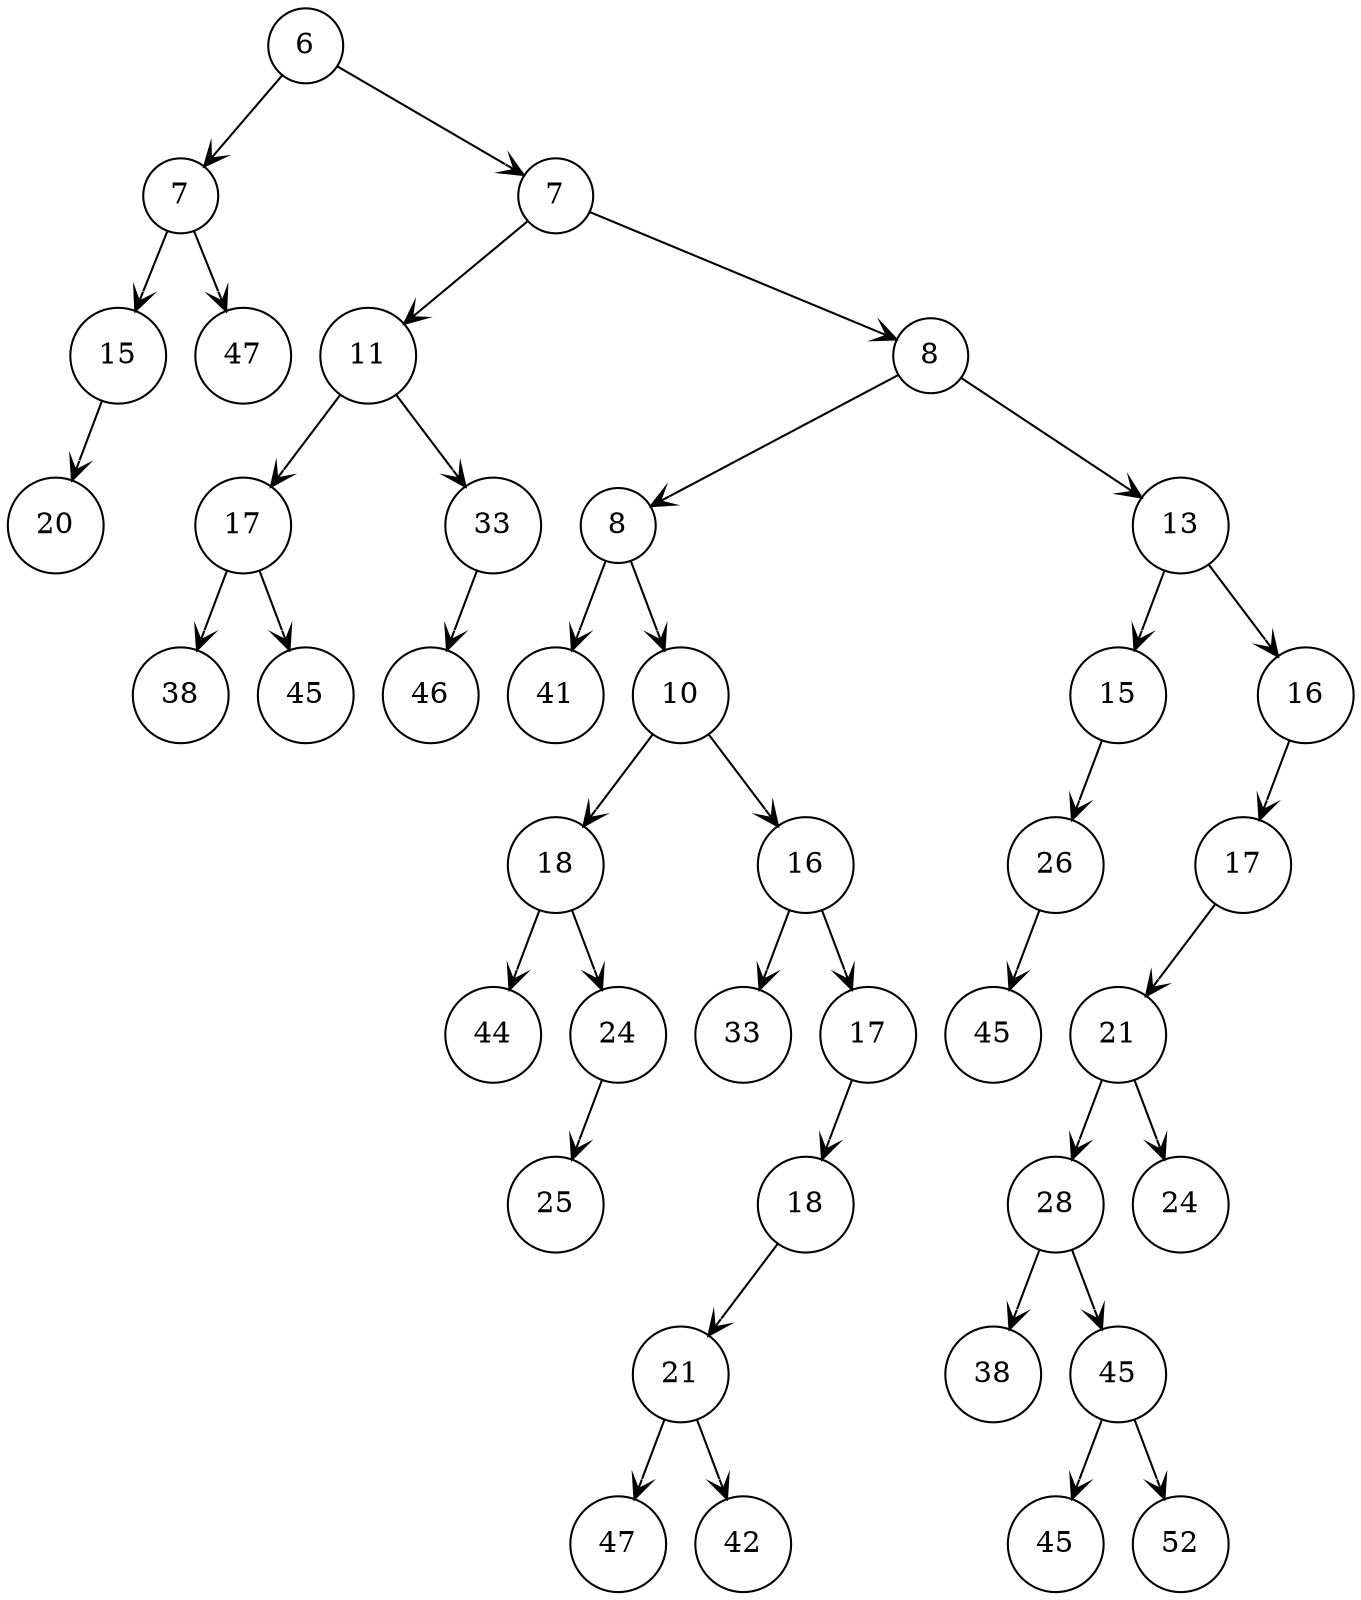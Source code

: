 digraph G {
    graph [nodesep=0.1]
    node [shape=circle]
    edge [arrowhead=vee]
    8423184[group=8423184]
    8422992 [group=8422992]
    8423184 [label="6"]
    8422992 [label="7"]
    8423184 -> 8422992
    8421504 [group=8421504]
    8422992 [label="7"]
    8421504 [label="15"]
    8422992 -> 8421504
    8421504 [label="15"]
    8422560 [label="20"]
    8421504 -> 8422560
    _8421504 [group=8421504, label="", width=0, style=invis]
    8421504 -> _8421504 [style=invis]
    _8422992 [group=8422992, label="", width=0, style=invis]
    8422992 -> _8422992 [style=invis]
    8422992 [label="7"]
    8422608 [label="47"]
    8422992 -> 8422608
    _8423184 [group=8423184, label="", width=0, style=invis]
    8423184 -> _8423184 [style=invis]
    8423136 [group=8423136]
    8423184 [label="6"]
    8423136 [label="7"]
    8423184 -> 8423136
    8422080 [group=8422080]
    8423136 [label="7"]
    8422080 [label="11"]
    8423136 -> 8422080
    8423376 [group=8423376]
    8422080 [label="11"]
    8423376 [label="17"]
    8422080 -> 8423376
    8423376 [label="17"]
    8421984 [label="38"]
    8423376 -> 8421984
    _8423376 [group=8423376, label="", width=0, style=invis]
    8423376 -> _8423376 [style=invis]
    8423376 [label="17"]
    8422128 [label="45"]
    8423376 -> 8422128
    _8422080 [group=8422080, label="", width=0, style=invis]
    8422080 -> _8422080 [style=invis]
    8421552 [group=8421552]
    8422080 [label="11"]
    8421552 [label="33"]
    8422080 -> 8421552
    8421552 [label="33"]
    8423280 [label="46"]
    8421552 -> 8423280
    _8421552 [group=8421552, label="", width=0, style=invis]
    8421552 -> _8421552 [style=invis]
    {rank=same; _8422080; 8423280}
    _8423136 [group=8423136, label="", width=0, style=invis]
    8423136 -> _8423136 [style=invis]
    8422176 [group=8422176]
    8423136 [label="7"]
    8422176 [label="8"]
    8423136 -> 8422176
    8422272 [group=8422272]
    8422176 [label="8"]
    8422272 [label="8"]
    8422176 -> 8422272
    8422272 [label="8"]
    8422464 [label="41"]
    8422272 -> 8422464
    _8422272 [group=8422272, label="", width=0, style=invis]
    8422272 -> _8422272 [style=invis]
    8421792 [group=8421792]
    8422272 [label="8"]
    8421792 [label="10"]
    8422272 -> 8421792
    8423424 [group=8423424]
    8421792 [label="10"]
    8423424 [label="18"]
    8421792 -> 8423424
    8423424 [label="18"]
    8422320 [label="44"]
    8423424 -> 8422320
    _8423424 [group=8423424, label="", width=0, style=invis]
    8423424 -> _8423424 [style=invis]
    8422656 [group=8422656]
    8423424 [label="18"]
    8422656 [label="24"]
    8423424 -> 8422656
    8422656 [label="24"]
    8422512 [label="25"]
    8422656 -> 8422512
    _8422656 [group=8422656, label="", width=0, style=invis]
    8422656 -> _8422656 [style=invis]
    _8421792 [group=8421792, label="", width=0, style=invis]
    8421792 -> _8421792 [style=invis]
    8422752 [group=8422752]
    8421792 [label="10"]
    8422752 [label="16"]
    8421792 -> 8422752
    8422752 [label="16"]
    8423232 [label="33"]
    8422752 -> 8423232
    _8422752 [group=8422752, label="", width=0, style=invis]
    8422752 -> _8422752 [style=invis]
    8423088 [group=8423088]
    8422752 [label="16"]
    8423088 [label="17"]
    8422752 -> 8423088
    8422416 [group=8422416]
    8423088 [label="17"]
    8422416 [label="18"]
    8423088 -> 8422416
    8422368 [group=8422368]
    8422416 [label="18"]
    8422368 [label="21"]
    8422416 -> 8422368
    8422368 [label="21"]
    8422224 [label="47"]
    8422368 -> 8422224
    _8422368 [group=8422368, label="", width=0, style=invis]
    8422368 -> _8422368 [style=invis]
    8422368 [label="21"]
    8422704 [label="42"]
    8422368 -> 8422704
    _8422416 [group=8422416, label="", width=0, style=invis]
    8422416 -> _8422416 [style=invis]
    {rank=same; _8422416; 8422704}
    _8423088 [group=8423088, label="", width=0, style=invis]
    8423088 -> _8423088 [style=invis]
    {rank=same; _8421792; 8423232}
    _8422176 [group=8422176, label="", width=0, style=invis]
    8422176 -> _8422176 [style=invis]
    8423328 [group=8423328]
    8422176 [label="8"]
    8423328 [label="13"]
    8422176 -> 8423328
    8422944 [group=8422944]
    8423328 [label="13"]
    8422944 [label="15"]
    8423328 -> 8422944
    8422032 [group=8422032]
    8422944 [label="15"]
    8422032 [label="26"]
    8422944 -> 8422032
    8422032 [label="26"]
    8421840 [label="45"]
    8422032 -> 8421840
    _8422032 [group=8422032, label="", width=0, style=invis]
    8422032 -> _8422032 [style=invis]
    _8422944 [group=8422944, label="", width=0, style=invis]
    8422944 -> _8422944 [style=invis]
    _8423328 [group=8423328, label="", width=0, style=invis]
    8423328 -> _8423328 [style=invis]
    8421696 [group=8421696]
    8423328 [label="13"]
    8421696 [label="16"]
    8423328 -> 8421696
    8421648 [group=8421648]
    8421696 [label="16"]
    8421648 [label="17"]
    8421696 -> 8421648
    8421936 [group=8421936]
    8421648 [label="17"]
    8421936 [label="21"]
    8421648 -> 8421936
    8422800 [group=8422800]
    8421936 [label="21"]
    8422800 [label="28"]
    8421936 -> 8422800
    8422800 [label="28"]
    8422848 [label="38"]
    8422800 -> 8422848
    _8422800 [group=8422800, label="", width=0, style=invis]
    8422800 -> _8422800 [style=invis]
    8423040 [group=8423040]
    8422800 [label="28"]
    8423040 [label="45"]
    8422800 -> 8423040
    8423040 [label="45"]
    8422896 [label="45"]
    8423040 -> 8422896
    _8423040 [group=8423040, label="", width=0, style=invis]
    8423040 -> _8423040 [style=invis]
    8423040 [label="45"]
    8421888 [label="52"]
    8423040 -> 8421888
    _8421936 [group=8421936, label="", width=0, style=invis]
    8421936 -> _8421936 [style=invis]
    8421936 [label="21"]
    8421600 [label="24"]
    8421936 -> 8421600
    _8421648 [group=8421648, label="", width=0, style=invis]
    8421648 -> _8421648 [style=invis]
    {rank=same; _8421648; 8421600}
    _8421696 [group=8421696, label="", width=0, style=invis]
    8421696 -> _8421696 [style=invis]
    {rank=same; _8422176; 8421840}
    {rank=same; _8423136; 8421552}
    {rank=same; _8423184; 8422608}
}